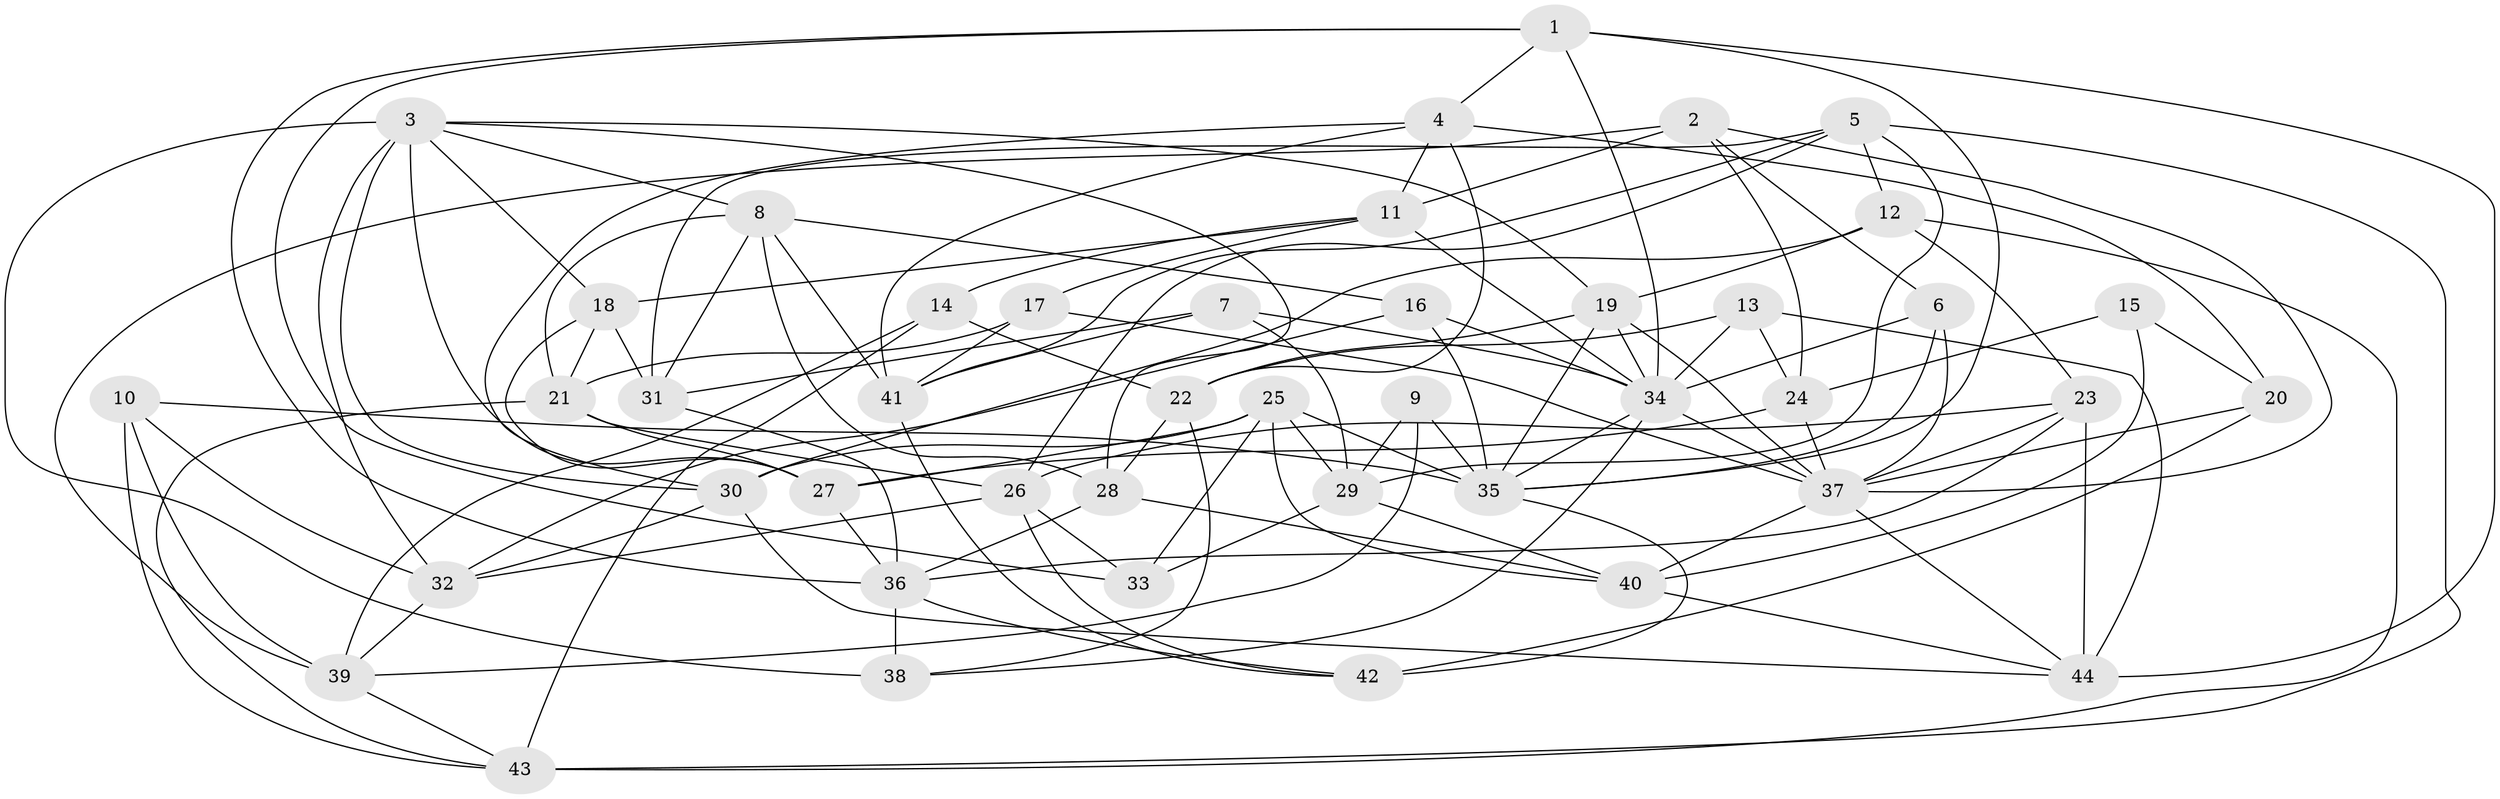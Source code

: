 // original degree distribution, {4: 1.0}
// Generated by graph-tools (version 1.1) at 2025/26/03/09/25 03:26:53]
// undirected, 44 vertices, 122 edges
graph export_dot {
graph [start="1"]
  node [color=gray90,style=filled];
  1;
  2;
  3;
  4;
  5;
  6;
  7;
  8;
  9;
  10;
  11;
  12;
  13;
  14;
  15;
  16;
  17;
  18;
  19;
  20;
  21;
  22;
  23;
  24;
  25;
  26;
  27;
  28;
  29;
  30;
  31;
  32;
  33;
  34;
  35;
  36;
  37;
  38;
  39;
  40;
  41;
  42;
  43;
  44;
  1 -- 4 [weight=1.0];
  1 -- 33 [weight=1.0];
  1 -- 34 [weight=1.0];
  1 -- 35 [weight=1.0];
  1 -- 36 [weight=1.0];
  1 -- 44 [weight=1.0];
  2 -- 6 [weight=1.0];
  2 -- 11 [weight=1.0];
  2 -- 24 [weight=2.0];
  2 -- 37 [weight=1.0];
  2 -- 39 [weight=1.0];
  3 -- 8 [weight=1.0];
  3 -- 18 [weight=2.0];
  3 -- 19 [weight=1.0];
  3 -- 27 [weight=1.0];
  3 -- 28 [weight=1.0];
  3 -- 30 [weight=1.0];
  3 -- 32 [weight=1.0];
  3 -- 38 [weight=2.0];
  4 -- 11 [weight=1.0];
  4 -- 20 [weight=1.0];
  4 -- 22 [weight=1.0];
  4 -- 30 [weight=1.0];
  4 -- 41 [weight=1.0];
  5 -- 12 [weight=1.0];
  5 -- 26 [weight=1.0];
  5 -- 29 [weight=1.0];
  5 -- 31 [weight=1.0];
  5 -- 41 [weight=1.0];
  5 -- 43 [weight=1.0];
  6 -- 34 [weight=1.0];
  6 -- 35 [weight=1.0];
  6 -- 37 [weight=1.0];
  7 -- 29 [weight=1.0];
  7 -- 31 [weight=1.0];
  7 -- 34 [weight=1.0];
  7 -- 41 [weight=1.0];
  8 -- 16 [weight=1.0];
  8 -- 21 [weight=1.0];
  8 -- 28 [weight=1.0];
  8 -- 31 [weight=1.0];
  8 -- 41 [weight=1.0];
  9 -- 29 [weight=1.0];
  9 -- 35 [weight=2.0];
  9 -- 39 [weight=1.0];
  10 -- 32 [weight=1.0];
  10 -- 35 [weight=1.0];
  10 -- 39 [weight=1.0];
  10 -- 43 [weight=1.0];
  11 -- 14 [weight=1.0];
  11 -- 17 [weight=1.0];
  11 -- 18 [weight=1.0];
  11 -- 34 [weight=1.0];
  12 -- 19 [weight=1.0];
  12 -- 23 [weight=2.0];
  12 -- 30 [weight=1.0];
  12 -- 43 [weight=1.0];
  13 -- 22 [weight=1.0];
  13 -- 24 [weight=1.0];
  13 -- 34 [weight=1.0];
  13 -- 44 [weight=1.0];
  14 -- 22 [weight=1.0];
  14 -- 39 [weight=1.0];
  14 -- 43 [weight=1.0];
  15 -- 20 [weight=2.0];
  15 -- 24 [weight=1.0];
  15 -- 40 [weight=1.0];
  16 -- 32 [weight=1.0];
  16 -- 34 [weight=1.0];
  16 -- 35 [weight=1.0];
  17 -- 21 [weight=1.0];
  17 -- 37 [weight=1.0];
  17 -- 41 [weight=1.0];
  18 -- 21 [weight=1.0];
  18 -- 27 [weight=1.0];
  18 -- 31 [weight=1.0];
  19 -- 22 [weight=1.0];
  19 -- 34 [weight=1.0];
  19 -- 35 [weight=1.0];
  19 -- 37 [weight=1.0];
  20 -- 37 [weight=1.0];
  20 -- 42 [weight=2.0];
  21 -- 26 [weight=1.0];
  21 -- 27 [weight=1.0];
  21 -- 43 [weight=1.0];
  22 -- 28 [weight=1.0];
  22 -- 38 [weight=1.0];
  23 -- 26 [weight=1.0];
  23 -- 36 [weight=1.0];
  23 -- 37 [weight=1.0];
  23 -- 44 [weight=1.0];
  24 -- 27 [weight=1.0];
  24 -- 37 [weight=1.0];
  25 -- 27 [weight=1.0];
  25 -- 29 [weight=1.0];
  25 -- 30 [weight=1.0];
  25 -- 33 [weight=1.0];
  25 -- 35 [weight=1.0];
  25 -- 40 [weight=1.0];
  26 -- 32 [weight=1.0];
  26 -- 33 [weight=1.0];
  26 -- 42 [weight=1.0];
  27 -- 36 [weight=1.0];
  28 -- 36 [weight=2.0];
  28 -- 40 [weight=1.0];
  29 -- 33 [weight=1.0];
  29 -- 40 [weight=1.0];
  30 -- 32 [weight=1.0];
  30 -- 44 [weight=1.0];
  31 -- 36 [weight=2.0];
  32 -- 39 [weight=1.0];
  34 -- 35 [weight=1.0];
  34 -- 37 [weight=1.0];
  34 -- 38 [weight=1.0];
  35 -- 42 [weight=1.0];
  36 -- 38 [weight=2.0];
  36 -- 42 [weight=1.0];
  37 -- 40 [weight=1.0];
  37 -- 44 [weight=1.0];
  39 -- 43 [weight=1.0];
  40 -- 44 [weight=1.0];
  41 -- 42 [weight=1.0];
}
